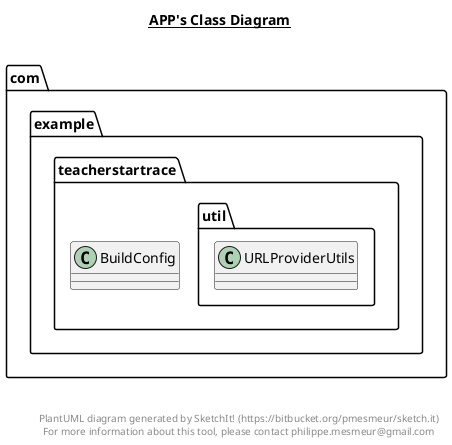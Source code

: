 @startuml

title __APP's Class Diagram__\n

  namespace com.example.teacherstartrace {
    class com.example.teacherstartrace.BuildConfig {
    }
  }
  

  namespace com.example.teacherstartrace {
    namespace util {
      class com.example.teacherstartrace.util.URLProviderUtils {
      }
    }
  }
  



right footer


PlantUML diagram generated by SketchIt! (https://bitbucket.org/pmesmeur/sketch.it)
For more information about this tool, please contact philippe.mesmeur@gmail.com
endfooter

@enduml
